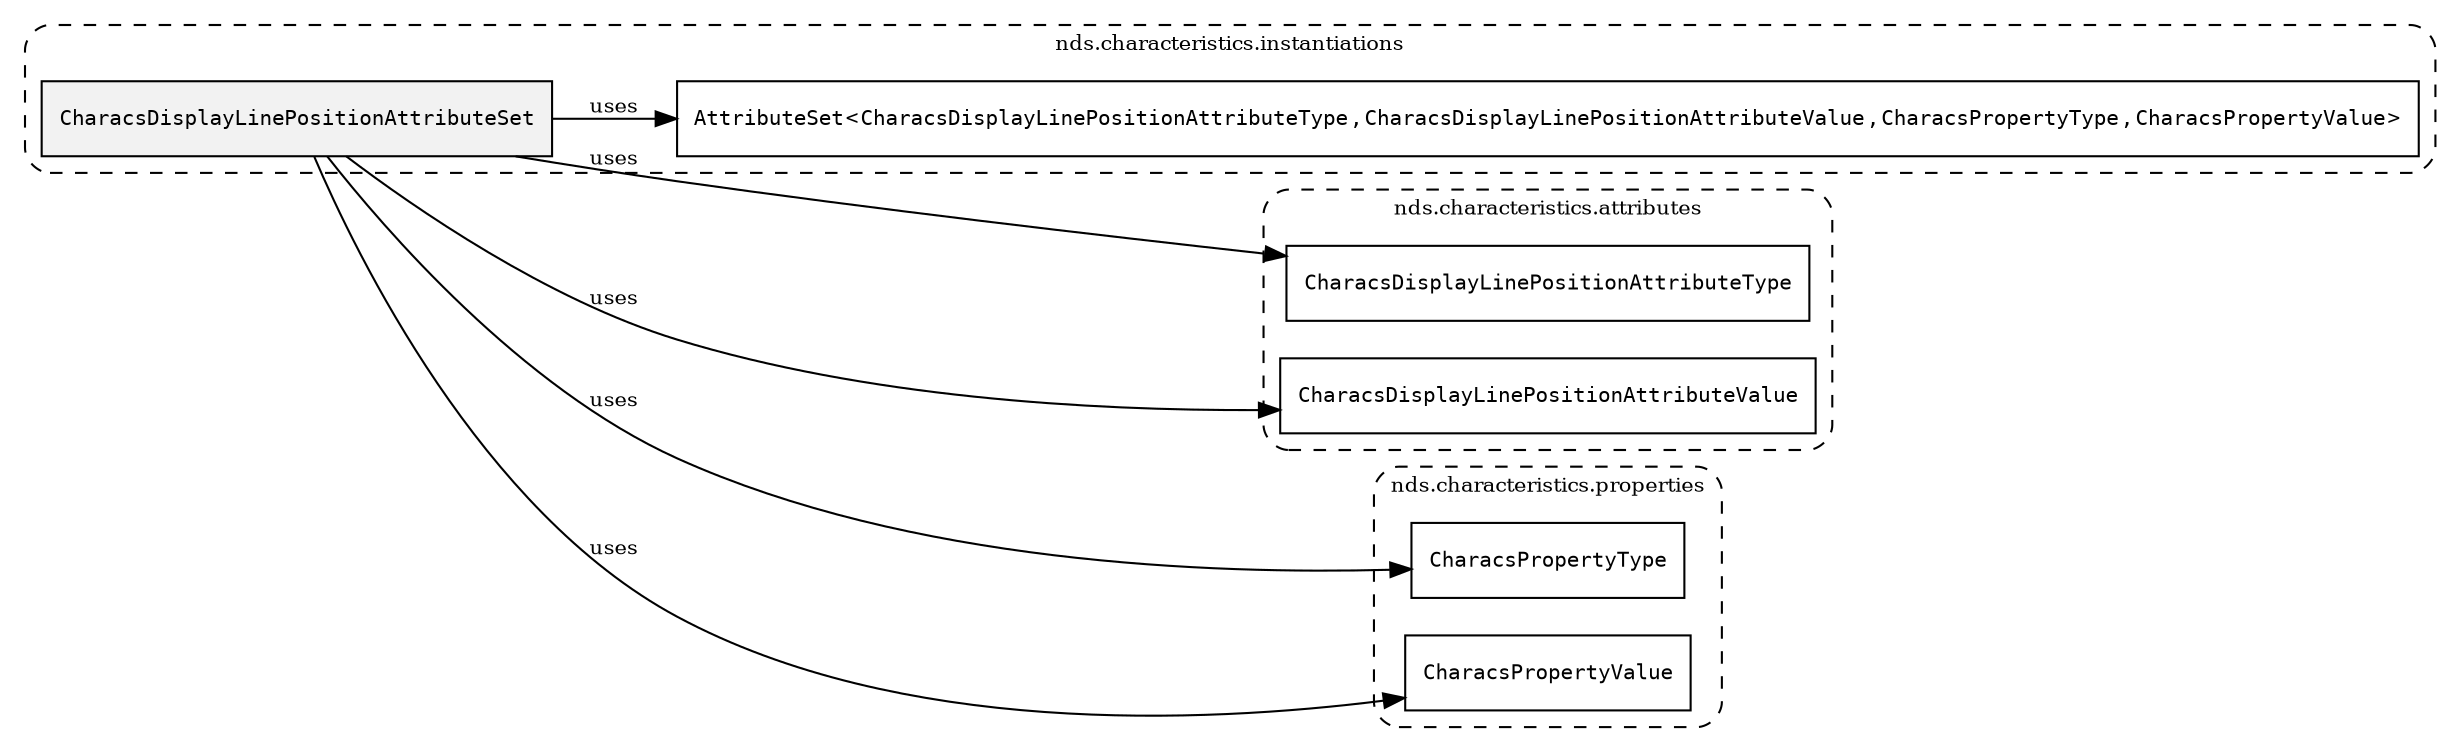 /**
 * This dot file creates symbol collaboration diagram for CharacsDisplayLinePositionAttributeSet.
 */
digraph ZSERIO
{
    node [shape=box, fontsize=10];
    rankdir="LR";
    fontsize=10;
    tooltip="CharacsDisplayLinePositionAttributeSet collaboration diagram";

    subgraph "cluster_nds.characteristics.instantiations"
    {
        style="dashed, rounded";
        label="nds.characteristics.instantiations";
        tooltip="Package nds.characteristics.instantiations";
        href="../../../content/packages/nds.characteristics.instantiations.html#Package-nds-characteristics-instantiations";
        target="_parent";

        "CharacsDisplayLinePositionAttributeSet" [style="filled", fillcolor="#0000000D", target="_parent", label=<<font face="monospace"><table align="center" border="0" cellspacing="0" cellpadding="0"><tr><td href="../../../content/packages/nds.characteristics.instantiations.html#InstantiateType-CharacsDisplayLinePositionAttributeSet" title="InstantiateType defined in nds.characteristics.instantiations">CharacsDisplayLinePositionAttributeSet</td></tr></table></font>>];
        "AttributeSet&lt;CharacsDisplayLinePositionAttributeType,CharacsDisplayLinePositionAttributeValue,CharacsPropertyType,CharacsPropertyValue&gt;" [target="_parent", label=<<font face="monospace"><table align="center" border="0" cellspacing="0" cellpadding="0"><tr><td href="../../../content/packages/nds.core.attributemap.html#Structure-AttributeSet" title="Structure defined in nds.core.attributemap">AttributeSet</td><td>&lt;</td><td><table align="center" border="0" cellspacing="0" cellpadding="0"><tr><td href="../../../content/packages/nds.characteristics.attributes.html#Enum-CharacsDisplayLinePositionAttributeType" title="Enum defined in nds.characteristics.attributes">CharacsDisplayLinePositionAttributeType</td></tr></table></td><td>,</td><td><table align="center" border="0" cellspacing="0" cellpadding="0"><tr><td href="../../../content/packages/nds.characteristics.attributes.html#Choice-CharacsDisplayLinePositionAttributeValue" title="Choice defined in nds.characteristics.attributes">CharacsDisplayLinePositionAttributeValue</td></tr></table></td><td>,</td><td><table align="center" border="0" cellspacing="0" cellpadding="0"><tr><td href="../../../content/packages/nds.characteristics.properties.html#Structure-CharacsPropertyType" title="Structure defined in nds.characteristics.properties">CharacsPropertyType</td></tr></table></td><td>,</td><td><table align="center" border="0" cellspacing="0" cellpadding="0"><tr><td href="../../../content/packages/nds.characteristics.properties.html#Structure-CharacsPropertyValue" title="Structure defined in nds.characteristics.properties">CharacsPropertyValue</td></tr></table></td><td>&gt;</td></tr></table></font>>];
    }

    subgraph "cluster_nds.characteristics.attributes"
    {
        style="dashed, rounded";
        label="nds.characteristics.attributes";
        tooltip="Package nds.characteristics.attributes";
        href="../../../content/packages/nds.characteristics.attributes.html#Package-nds-characteristics-attributes";
        target="_parent";

        "CharacsDisplayLinePositionAttributeType" [target="_parent", label=<<font face="monospace"><table align="center" border="0" cellspacing="0" cellpadding="0"><tr><td href="../../../content/packages/nds.characteristics.attributes.html#Enum-CharacsDisplayLinePositionAttributeType" title="Enum defined in nds.characteristics.attributes">CharacsDisplayLinePositionAttributeType</td></tr></table></font>>];
        "CharacsDisplayLinePositionAttributeValue" [target="_parent", label=<<font face="monospace"><table align="center" border="0" cellspacing="0" cellpadding="0"><tr><td href="../../../content/packages/nds.characteristics.attributes.html#Choice-CharacsDisplayLinePositionAttributeValue" title="Choice defined in nds.characteristics.attributes">CharacsDisplayLinePositionAttributeValue</td></tr></table></font>>];
    }

    subgraph "cluster_nds.characteristics.properties"
    {
        style="dashed, rounded";
        label="nds.characteristics.properties";
        tooltip="Package nds.characteristics.properties";
        href="../../../content/packages/nds.characteristics.properties.html#Package-nds-characteristics-properties";
        target="_parent";

        "CharacsPropertyType" [target="_parent", label=<<font face="monospace"><table align="center" border="0" cellspacing="0" cellpadding="0"><tr><td href="../../../content/packages/nds.characteristics.properties.html#Structure-CharacsPropertyType" title="Structure defined in nds.characteristics.properties">CharacsPropertyType</td></tr></table></font>>];
        "CharacsPropertyValue" [target="_parent", label=<<font face="monospace"><table align="center" border="0" cellspacing="0" cellpadding="0"><tr><td href="../../../content/packages/nds.characteristics.properties.html#Structure-CharacsPropertyValue" title="Structure defined in nds.characteristics.properties">CharacsPropertyValue</td></tr></table></font>>];
    }

    "CharacsDisplayLinePositionAttributeSet" -> "AttributeSet&lt;CharacsDisplayLinePositionAttributeType,CharacsDisplayLinePositionAttributeValue,CharacsPropertyType,CharacsPropertyValue&gt;" [label="uses", fontsize=10];
    "CharacsDisplayLinePositionAttributeSet" -> "CharacsDisplayLinePositionAttributeType" [label="uses", fontsize=10];
    "CharacsDisplayLinePositionAttributeSet" -> "CharacsDisplayLinePositionAttributeValue" [label="uses", fontsize=10];
    "CharacsDisplayLinePositionAttributeSet" -> "CharacsPropertyType" [label="uses", fontsize=10];
    "CharacsDisplayLinePositionAttributeSet" -> "CharacsPropertyValue" [label="uses", fontsize=10];
}
